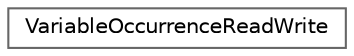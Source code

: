 digraph "Graphical Class Hierarchy"
{
 // LATEX_PDF_SIZE
  bgcolor="transparent";
  edge [fontname=Helvetica,fontsize=10,labelfontname=Helvetica,labelfontsize=10];
  node [fontname=Helvetica,fontsize=10,shape=box,height=0.2,width=0.4];
  rankdir="LR";
  Node0 [id="Node000000",label="VariableOccurrenceReadWrite",height=0.2,width=0.4,color="grey40", fillcolor="white", style="filled",URL="$struct_variable_occurrence_read_write.html",tooltip=" "];
}
